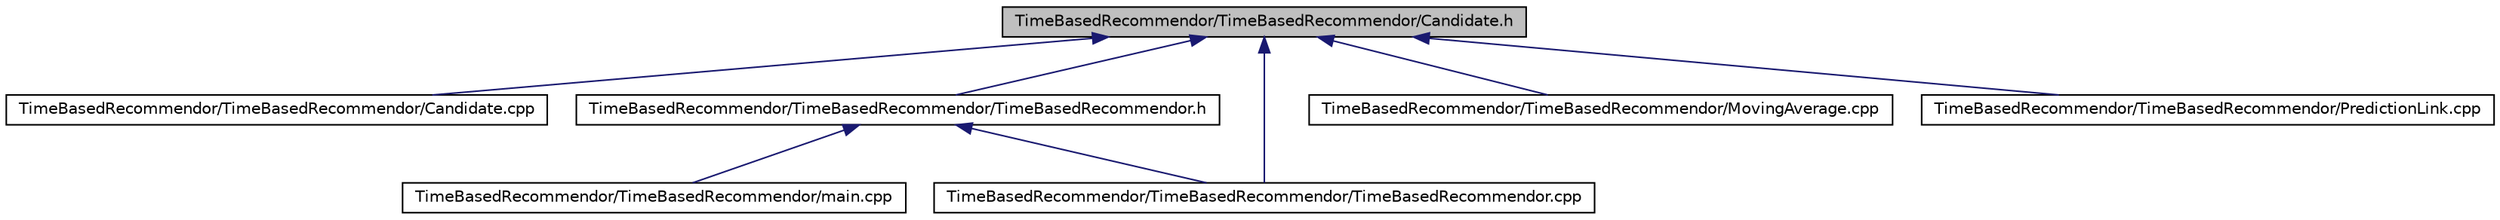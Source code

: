 digraph G
{
  edge [fontname="Helvetica",fontsize="10",labelfontname="Helvetica",labelfontsize="10"];
  node [fontname="Helvetica",fontsize="10",shape=record];
  Node1 [label="TimeBasedRecommendor/TimeBasedRecommendor/Candidate.h",height=0.2,width=0.4,color="black", fillcolor="grey75", style="filled" fontcolor="black"];
  Node1 -> Node2 [dir=back,color="midnightblue",fontsize="10",style="solid",fontname="Helvetica"];
  Node2 [label="TimeBasedRecommendor/TimeBasedRecommendor/Candidate.cpp",height=0.2,width=0.4,color="black", fillcolor="white", style="filled",URL="$_candidate_8cpp.html"];
  Node1 -> Node3 [dir=back,color="midnightblue",fontsize="10",style="solid",fontname="Helvetica"];
  Node3 [label="TimeBasedRecommendor/TimeBasedRecommendor/TimeBasedRecommendor.h",height=0.2,width=0.4,color="black", fillcolor="white", style="filled",URL="$_time_based_recommendor_8h.html"];
  Node3 -> Node4 [dir=back,color="midnightblue",fontsize="10",style="solid",fontname="Helvetica"];
  Node4 [label="TimeBasedRecommendor/TimeBasedRecommendor/main.cpp",height=0.2,width=0.4,color="black", fillcolor="white", style="filled",URL="$main_8cpp.html"];
  Node3 -> Node5 [dir=back,color="midnightblue",fontsize="10",style="solid",fontname="Helvetica"];
  Node5 [label="TimeBasedRecommendor/TimeBasedRecommendor/TimeBasedRecommendor.cpp",height=0.2,width=0.4,color="black", fillcolor="white", style="filled",URL="$_time_based_recommendor_8cpp.html"];
  Node1 -> Node6 [dir=back,color="midnightblue",fontsize="10",style="solid",fontname="Helvetica"];
  Node6 [label="TimeBasedRecommendor/TimeBasedRecommendor/MovingAverage.cpp",height=0.2,width=0.4,color="black", fillcolor="white", style="filled",URL="$_moving_average_8cpp.html"];
  Node1 -> Node7 [dir=back,color="midnightblue",fontsize="10",style="solid",fontname="Helvetica"];
  Node7 [label="TimeBasedRecommendor/TimeBasedRecommendor/PredictionLink.cpp",height=0.2,width=0.4,color="black", fillcolor="white", style="filled",URL="$_prediction_link_8cpp.html"];
  Node1 -> Node5 [dir=back,color="midnightblue",fontsize="10",style="solid",fontname="Helvetica"];
}
